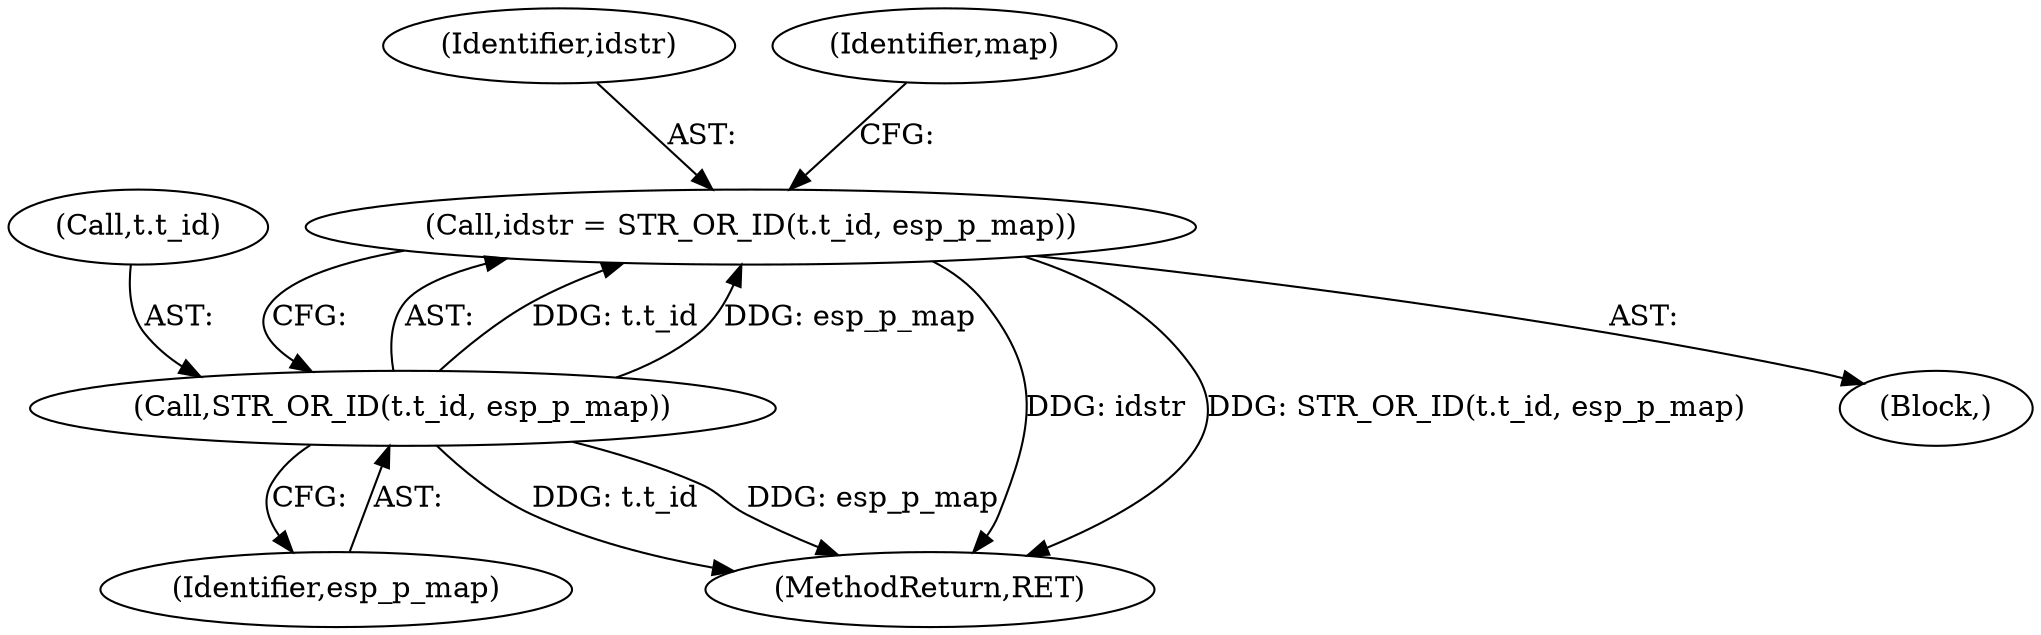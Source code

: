 digraph "0_tcpdump_e0a5a02b0fc1900a69d6c37ed0aab36fb8494e6d_2@pointer" {
"1000185" [label="(Call,idstr = STR_OR_ID(t.t_id, esp_p_map))"];
"1000187" [label="(Call,STR_OR_ID(t.t_id, esp_p_map))"];
"1000187" [label="(Call,STR_OR_ID(t.t_id, esp_p_map))"];
"1000191" [label="(Identifier,esp_p_map)"];
"1000186" [label="(Identifier,idstr)"];
"1000141" [label="(Block,)"];
"1000188" [label="(Call,t.t_id)"];
"1000185" [label="(Call,idstr = STR_OR_ID(t.t_id, esp_p_map))"];
"1000329" [label="(MethodReturn,RET)"];
"1000193" [label="(Identifier,map)"];
"1000185" -> "1000141"  [label="AST: "];
"1000185" -> "1000187"  [label="CFG: "];
"1000186" -> "1000185"  [label="AST: "];
"1000187" -> "1000185"  [label="AST: "];
"1000193" -> "1000185"  [label="CFG: "];
"1000185" -> "1000329"  [label="DDG: idstr"];
"1000185" -> "1000329"  [label="DDG: STR_OR_ID(t.t_id, esp_p_map)"];
"1000187" -> "1000185"  [label="DDG: t.t_id"];
"1000187" -> "1000185"  [label="DDG: esp_p_map"];
"1000187" -> "1000191"  [label="CFG: "];
"1000188" -> "1000187"  [label="AST: "];
"1000191" -> "1000187"  [label="AST: "];
"1000187" -> "1000329"  [label="DDG: t.t_id"];
"1000187" -> "1000329"  [label="DDG: esp_p_map"];
}
